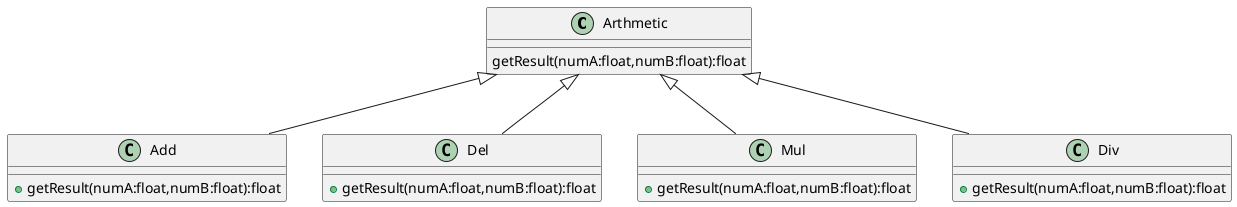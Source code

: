@startuml 1_4
class Arthmetic
{
  getResult(numA:float,numB:float):float
}

class Add
{
  +getResult(numA:float,numB:float):float
}

class Del
{
  +getResult(numA:float,numB:float):float
}

class Mul
{
  +getResult(numA:float,numB:float):float
}

class Div
{
  +getResult(numA:float,numB:float):float
}

Arthmetic <|-- Div
Arthmetic <|-- Del
Arthmetic <|-- Add
Arthmetic <|-- Mul



@enduml